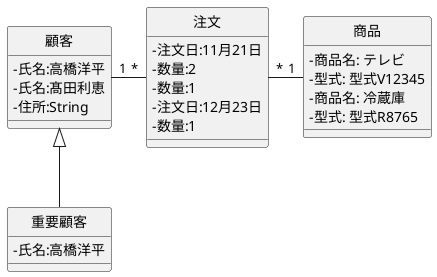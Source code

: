 @startuml 演習3-7
skinparam classAttributeIconSize 0
class "重要顧客" as empty_car {
- 氏名:高橋洋平
}
class "注文" as rental {
- 注文日:11月21日
- 数量:2
- 数量:1
- 注文日:12月23日
- 数量:1
}
class "顧客" as car {
- 氏名:高橋洋平
- 氏名:髙田利恵
- 住所:String
}
class "商品" as customer {
- 商品名: テレビ
- 型式: 型式V12345
- 商品名: 冷蔵庫
- 型式: 型式R8765
}
rental "*" --left-- "1" car
car <|-down- empty_car
rental "*" -ri- "1" customer
hide circle
@endumls
